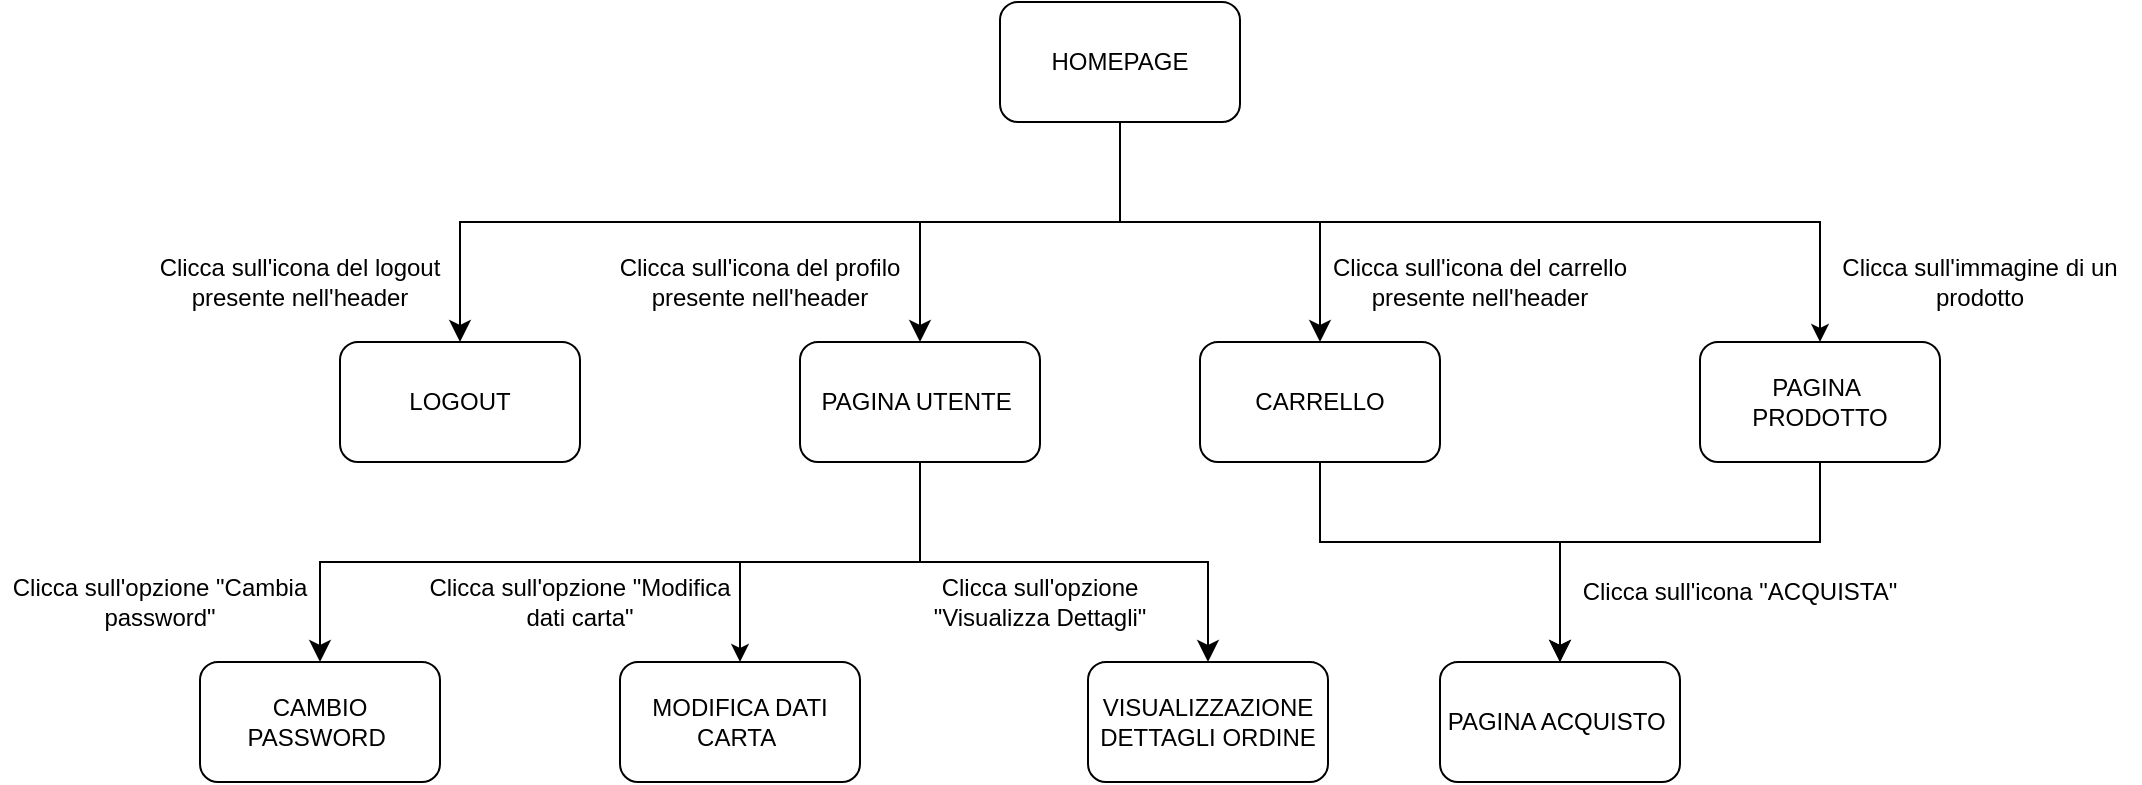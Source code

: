 <mxfile version="20.6.1" type="device"><diagram name="Pagina-1" id="ZB7JNcdpINHP5xy0FGnm"><mxGraphModel dx="2105" dy="641" grid="1" gridSize="10" guides="1" tooltips="1" connect="1" arrows="1" fold="1" page="1" pageScale="1" pageWidth="827" pageHeight="1169" math="0" shadow="0"><root><mxCell id="0"/><mxCell id="1" parent="0"/><mxCell id="XsAwU-fo2RAwiscfGlKi-2" value="HOMEPAGE" style="rounded=1;whiteSpace=wrap;html=1;" parent="1" vertex="1"><mxGeometry x="370" y="240" width="120" height="60" as="geometry"/></mxCell><mxCell id="XsAwU-fo2RAwiscfGlKi-3" value="PAGINA&amp;nbsp; PRODOTTO" style="rounded=1;whiteSpace=wrap;html=1;" parent="1" vertex="1"><mxGeometry x="720" y="410" width="120" height="60" as="geometry"/></mxCell><mxCell id="XsAwU-fo2RAwiscfGlKi-7" value="PAGINA UTENTE&amp;nbsp;" style="rounded=1;whiteSpace=wrap;html=1;" parent="1" vertex="1"><mxGeometry x="270" y="410" width="120" height="60" as="geometry"/></mxCell><mxCell id="XsAwU-fo2RAwiscfGlKi-22" value="VISUALIZZAZIONE DETTAGLI ORDINE" style="rounded=1;whiteSpace=wrap;html=1;" parent="1" vertex="1"><mxGeometry x="414" y="570" width="120" height="60" as="geometry"/></mxCell><mxCell id="XsAwU-fo2RAwiscfGlKi-23" value="CARRELLO" style="rounded=1;whiteSpace=wrap;html=1;" parent="1" vertex="1"><mxGeometry x="470" y="410" width="120" height="60" as="geometry"/></mxCell><mxCell id="XsAwU-fo2RAwiscfGlKi-24" value="PAGINA ACQUISTO&amp;nbsp;" style="rounded=1;whiteSpace=wrap;html=1;" parent="1" vertex="1"><mxGeometry x="590" y="570" width="120" height="60" as="geometry"/></mxCell><mxCell id="XsAwU-fo2RAwiscfGlKi-26" value="" style="edgeStyle=elbowEdgeStyle;elbow=vertical;endArrow=classic;html=1;curved=0;rounded=0;endSize=8;startSize=8;exitX=0.5;exitY=1;exitDx=0;exitDy=0;entryX=0.5;entryY=0;entryDx=0;entryDy=0;" parent="1" source="XsAwU-fo2RAwiscfGlKi-2" target="XsAwU-fo2RAwiscfGlKi-7" edge="1"><mxGeometry width="50" height="50" relative="1" as="geometry"><mxPoint x="760" y="290" as="sourcePoint"/><mxPoint x="700" y="410" as="targetPoint"/><Array as="points"><mxPoint x="360" y="350"/><mxPoint x="430" y="360"/><mxPoint x="590" y="350"/></Array></mxGeometry></mxCell><mxCell id="XsAwU-fo2RAwiscfGlKi-28" value="" style="edgeStyle=segmentEdgeStyle;endArrow=classic;html=1;curved=0;rounded=0;endSize=8;startSize=8;entryX=0.5;entryY=0;entryDx=0;entryDy=0;" parent="1" target="XsAwU-fo2RAwiscfGlKi-23" edge="1"><mxGeometry width="50" height="50" relative="1" as="geometry"><mxPoint x="430" y="350" as="sourcePoint"/><mxPoint x="700" y="410" as="targetPoint"/></mxGeometry></mxCell><mxCell id="XsAwU-fo2RAwiscfGlKi-41" value="" style="edgeStyle=elbowEdgeStyle;elbow=vertical;endArrow=classic;html=1;curved=0;rounded=0;endSize=8;startSize=8;exitX=0.5;exitY=1;exitDx=0;exitDy=0;entryX=0.5;entryY=0;entryDx=0;entryDy=0;" parent="1" source="XsAwU-fo2RAwiscfGlKi-23" target="XsAwU-fo2RAwiscfGlKi-24" edge="1"><mxGeometry width="50" height="50" relative="1" as="geometry"><mxPoint x="810" y="600" as="sourcePoint"/><mxPoint x="860" y="550" as="targetPoint"/><Array as="points"><mxPoint x="590" y="510"/><mxPoint x="620" y="520"/><mxPoint x="570" y="520"/><mxPoint x="670" y="630"/></Array></mxGeometry></mxCell><mxCell id="XsAwU-fo2RAwiscfGlKi-43" value="" style="edgeStyle=elbowEdgeStyle;elbow=vertical;endArrow=classic;html=1;curved=0;rounded=0;endSize=8;startSize=8;exitX=0.5;exitY=1;exitDx=0;exitDy=0;entryX=0.5;entryY=0;entryDx=0;entryDy=0;" parent="1" source="XsAwU-fo2RAwiscfGlKi-3" target="XsAwU-fo2RAwiscfGlKi-24" edge="1"><mxGeometry width="50" height="50" relative="1" as="geometry"><mxPoint x="810" y="600" as="sourcePoint"/><mxPoint x="860" y="550" as="targetPoint"/><Array as="points"><mxPoint x="620" y="510"/><mxPoint x="640" y="520"/><mxPoint x="580" y="630"/></Array></mxGeometry></mxCell><mxCell id="XsAwU-fo2RAwiscfGlKi-47" value="LOGOUT" style="rounded=1;whiteSpace=wrap;html=1;" parent="1" vertex="1"><mxGeometry x="40" y="410" width="120" height="60" as="geometry"/></mxCell><mxCell id="XsAwU-fo2RAwiscfGlKi-49" value="" style="edgeStyle=segmentEdgeStyle;endArrow=classic;html=1;curved=0;rounded=0;endSize=8;startSize=8;entryX=0.5;entryY=0;entryDx=0;entryDy=0;" parent="1" target="XsAwU-fo2RAwiscfGlKi-47" edge="1"><mxGeometry width="50" height="50" relative="1" as="geometry"><mxPoint x="330" y="350" as="sourcePoint"/><mxPoint x="500" y="480" as="targetPoint"/><Array as="points"><mxPoint x="100" y="350"/></Array></mxGeometry></mxCell><mxCell id="XsAwU-fo2RAwiscfGlKi-52" value="CAMBIO PASSWORD&amp;nbsp;" style="rounded=1;whiteSpace=wrap;html=1;" parent="1" vertex="1"><mxGeometry x="-30" y="570" width="120" height="60" as="geometry"/></mxCell><mxCell id="XsAwU-fo2RAwiscfGlKi-60" value="" style="edgeStyle=elbowEdgeStyle;elbow=vertical;endArrow=classic;html=1;curved=0;rounded=0;endSize=8;startSize=8;exitX=0.5;exitY=1;exitDx=0;exitDy=0;entryX=0.5;entryY=0;entryDx=0;entryDy=0;" parent="1" source="XsAwU-fo2RAwiscfGlKi-7" target="XsAwU-fo2RAwiscfGlKi-52" edge="1"><mxGeometry width="50" height="50" relative="1" as="geometry"><mxPoint x="280" y="650" as="sourcePoint"/><mxPoint x="330" y="600" as="targetPoint"/></mxGeometry></mxCell><mxCell id="XsAwU-fo2RAwiscfGlKi-61" value="" style="edgeStyle=elbowEdgeStyle;elbow=vertical;endArrow=classic;html=1;curved=0;rounded=0;endSize=8;startSize=8;exitX=0.5;exitY=1;exitDx=0;exitDy=0;entryX=0.5;entryY=0;entryDx=0;entryDy=0;" parent="1" source="XsAwU-fo2RAwiscfGlKi-7" target="XsAwU-fo2RAwiscfGlKi-22" edge="1"><mxGeometry width="50" height="50" relative="1" as="geometry"><mxPoint x="280" y="650" as="sourcePoint"/><mxPoint x="330" y="600" as="targetPoint"/></mxGeometry></mxCell><mxCell id="QcQht-ogAmNRvLAXcaGX-1" value="" style="endArrow=classic;html=1;rounded=0;entryX=0.5;entryY=0;entryDx=0;entryDy=0;" parent="1" target="XsAwU-fo2RAwiscfGlKi-3" edge="1"><mxGeometry width="50" height="50" relative="1" as="geometry"><mxPoint x="530" y="350" as="sourcePoint"/><mxPoint x="570" y="480" as="targetPoint"/><Array as="points"><mxPoint x="700" y="350"/><mxPoint x="780" y="350"/></Array></mxGeometry></mxCell><mxCell id="SZotEFQJnSn-Tst59eQs-1" value="Clicca sull'immagine di un prodotto" style="text;html=1;strokeColor=none;fillColor=none;align=center;verticalAlign=middle;whiteSpace=wrap;rounded=0;" vertex="1" parent="1"><mxGeometry x="780" y="370" width="160" height="20" as="geometry"/></mxCell><mxCell id="SZotEFQJnSn-Tst59eQs-2" value="Clicca sull'icona del carrello presente nell'header" style="text;html=1;strokeColor=none;fillColor=none;align=center;verticalAlign=middle;whiteSpace=wrap;rounded=0;" vertex="1" parent="1"><mxGeometry x="530" y="370" width="160" height="20" as="geometry"/></mxCell><mxCell id="SZotEFQJnSn-Tst59eQs-5" value="Clicca sull'icona &quot;ACQUISTA&quot;" style="text;html=1;strokeColor=none;fillColor=none;align=center;verticalAlign=middle;whiteSpace=wrap;rounded=0;" vertex="1" parent="1"><mxGeometry x="660" y="525" width="160" height="20" as="geometry"/></mxCell><mxCell id="SZotEFQJnSn-Tst59eQs-6" value="Clicca sull'icona del logout presente nell'header" style="text;html=1;strokeColor=none;fillColor=none;align=center;verticalAlign=middle;whiteSpace=wrap;rounded=0;" vertex="1" parent="1"><mxGeometry x="-60" y="370" width="160" height="20" as="geometry"/></mxCell><mxCell id="SZotEFQJnSn-Tst59eQs-7" value="Clicca sull'icona del profilo presente nell'header" style="text;html=1;strokeColor=none;fillColor=none;align=center;verticalAlign=middle;whiteSpace=wrap;rounded=0;" vertex="1" parent="1"><mxGeometry x="170" y="370" width="160" height="20" as="geometry"/></mxCell><mxCell id="SZotEFQJnSn-Tst59eQs-8" value="Clicca sull'opzione &quot;Cambia password&quot;" style="text;html=1;strokeColor=none;fillColor=none;align=center;verticalAlign=middle;whiteSpace=wrap;rounded=0;" vertex="1" parent="1"><mxGeometry x="-130" y="530" width="160" height="20" as="geometry"/></mxCell><mxCell id="SZotEFQJnSn-Tst59eQs-9" value="Clicca sull'opzione &quot;Visualizza Dettagli&quot;" style="text;html=1;strokeColor=none;fillColor=none;align=center;verticalAlign=middle;whiteSpace=wrap;rounded=0;" vertex="1" parent="1"><mxGeometry x="310" y="530" width="160" height="20" as="geometry"/></mxCell><mxCell id="SZotEFQJnSn-Tst59eQs-10" style="edgeStyle=orthogonalEdgeStyle;rounded=0;orthogonalLoop=1;jettySize=auto;html=1;exitX=0.5;exitY=1;exitDx=0;exitDy=0;" edge="1" parent="1" source="SZotEFQJnSn-Tst59eQs-8" target="SZotEFQJnSn-Tst59eQs-8"><mxGeometry relative="1" as="geometry"/></mxCell><mxCell id="SZotEFQJnSn-Tst59eQs-11" value="MODIFICA DATI CARTA&amp;nbsp;" style="rounded=1;whiteSpace=wrap;html=1;" vertex="1" parent="1"><mxGeometry x="180" y="570" width="120" height="60" as="geometry"/></mxCell><mxCell id="SZotEFQJnSn-Tst59eQs-12" value="" style="endArrow=classic;html=1;rounded=0;exitX=0.5;exitY=1;exitDx=0;exitDy=0;entryX=0.5;entryY=0;entryDx=0;entryDy=0;" edge="1" parent="1" source="XsAwU-fo2RAwiscfGlKi-7" target="SZotEFQJnSn-Tst59eQs-11"><mxGeometry width="50" height="50" relative="1" as="geometry"><mxPoint x="360" y="590" as="sourcePoint"/><mxPoint x="410" y="540" as="targetPoint"/><Array as="points"><mxPoint x="330" y="520"/><mxPoint x="240" y="520"/></Array></mxGeometry></mxCell><mxCell id="SZotEFQJnSn-Tst59eQs-13" value="Clicca sull'opzione &quot;Modifica dati carta&quot;" style="text;html=1;strokeColor=none;fillColor=none;align=center;verticalAlign=middle;whiteSpace=wrap;rounded=0;" vertex="1" parent="1"><mxGeometry x="80" y="530" width="160" height="20" as="geometry"/></mxCell></root></mxGraphModel></diagram></mxfile>